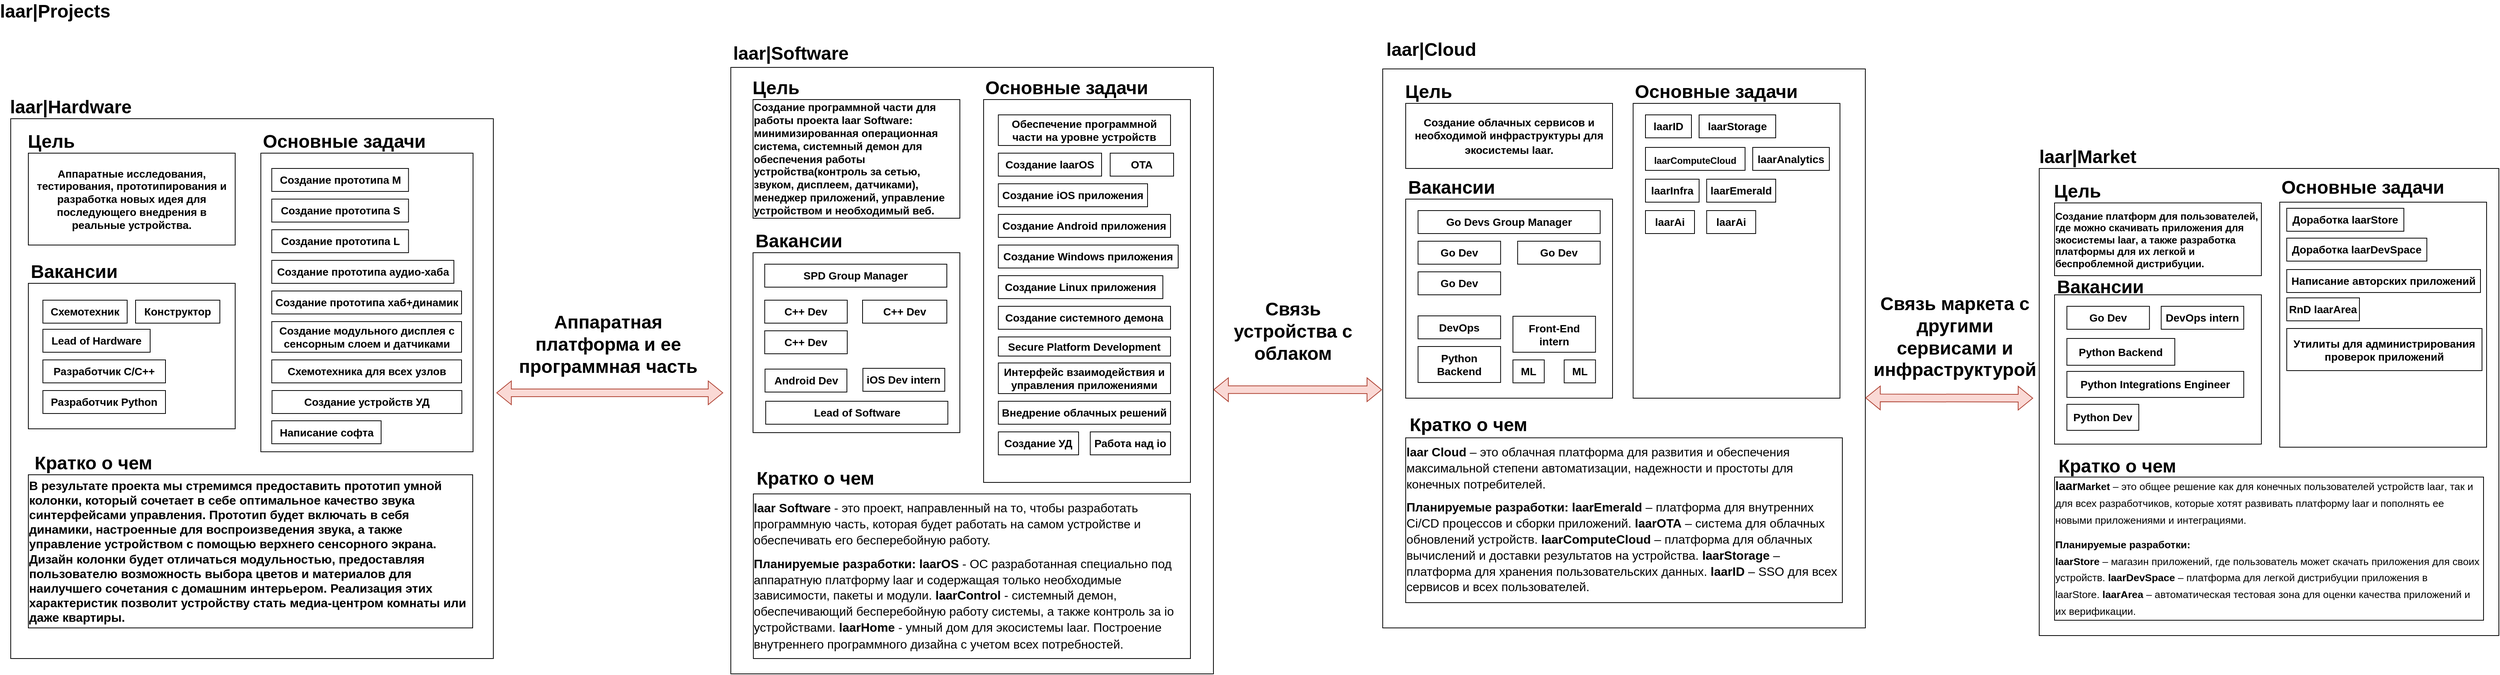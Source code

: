 <mxfile version="22.1.4" type="github">
  <diagram name="Страница — 1" id="ZqEQ2uIjSCoxPEkew0uO">
    <mxGraphModel dx="3816" dy="2568" grid="1" gridSize="10" guides="1" tooltips="1" connect="1" arrows="1" fold="1" page="1" pageScale="1" pageWidth="827" pageHeight="1169" math="0" shadow="0">
      <root>
        <mxCell id="0" />
        <mxCell id="1" parent="0" />
        <mxCell id="WnLP0OA23K2Bo2pzQ6Bt-3" value="" style="rounded=0;whiteSpace=wrap;html=1;fillColor=none;" parent="1" vertex="1">
          <mxGeometry x="32" y="175" width="630" height="705" as="geometry" />
        </mxCell>
        <mxCell id="T9pTu-QHJXgR7XEYWg38-1" value="&lt;font style=&quot;font-size: 24px;&quot;&gt;&lt;b&gt;laar|Projects&lt;/b&gt;&lt;/font&gt;" style="text;html=1;strokeColor=none;fillColor=none;align=center;verticalAlign=middle;whiteSpace=wrap;rounded=0;" parent="1" vertex="1">
          <mxGeometry x="20" y="20" width="140" height="30" as="geometry" />
        </mxCell>
        <mxCell id="WnLP0OA23K2Bo2pzQ6Bt-5" value="&lt;font style=&quot;font-size: 24px;&quot;&gt;&lt;b&gt;laar|Hardware&lt;/b&gt;&lt;/font&gt;" style="text;html=1;strokeColor=none;fillColor=none;align=center;verticalAlign=middle;whiteSpace=wrap;rounded=0;" parent="1" vertex="1">
          <mxGeometry x="32" y="145" width="157" height="30" as="geometry" />
        </mxCell>
        <mxCell id="WnLP0OA23K2Bo2pzQ6Bt-11" value="" style="rounded=0;whiteSpace=wrap;html=1;fillColor=none;" parent="1" vertex="1">
          <mxGeometry x="358.5" y="220" width="277" height="390" as="geometry" />
        </mxCell>
        <mxCell id="WnLP0OA23K2Bo2pzQ6Bt-12" value="&lt;span style=&quot;font-size: 24px;&quot;&gt;&lt;b&gt;Вакансии&lt;/b&gt;&lt;/span&gt;" style="text;html=1;strokeColor=none;fillColor=none;align=center;verticalAlign=middle;whiteSpace=wrap;rounded=0;" parent="1" vertex="1">
          <mxGeometry x="55" y="360" width="120" height="30" as="geometry" />
        </mxCell>
        <mxCell id="WnLP0OA23K2Bo2pzQ6Bt-13" value="&lt;span style=&quot;font-size: 14px;&quot;&gt;&lt;b&gt;Аппаратные исследования, тестирования, прототипирования и разработка новых идея для последующего внедрения в реальные устройства.&lt;/b&gt;&lt;/span&gt;" style="rounded=0;whiteSpace=wrap;html=1;fillColor=none;" parent="1" vertex="1">
          <mxGeometry x="55" y="220" width="270" height="120" as="geometry" />
        </mxCell>
        <mxCell id="WnLP0OA23K2Bo2pzQ6Bt-14" value="&lt;span style=&quot;font-size: 24px;&quot;&gt;&lt;b&gt;Цель&lt;/b&gt;&lt;/span&gt;" style="text;html=1;strokeColor=none;fillColor=none;align=center;verticalAlign=middle;whiteSpace=wrap;rounded=0;" parent="1" vertex="1">
          <mxGeometry x="55" y="190" width="60" height="30" as="geometry" />
        </mxCell>
        <mxCell id="WnLP0OA23K2Bo2pzQ6Bt-15" value="" style="rounded=0;whiteSpace=wrap;html=1;fillColor=none;" parent="1" vertex="1">
          <mxGeometry x="55" y="390" width="270" height="190" as="geometry" />
        </mxCell>
        <mxCell id="WnLP0OA23K2Bo2pzQ6Bt-16" value="&lt;span style=&quot;font-size: 24px;&quot;&gt;&lt;b&gt;Основные задачи&lt;/b&gt;&lt;/span&gt;" style="text;html=1;strokeColor=none;fillColor=none;align=center;verticalAlign=middle;whiteSpace=wrap;rounded=0;" parent="1" vertex="1">
          <mxGeometry x="358.5" y="190" width="217" height="30" as="geometry" />
        </mxCell>
        <mxCell id="WnLP0OA23K2Bo2pzQ6Bt-17" value="&lt;p style=&quot;margin-right: 0cm; margin-left: 0cm; font-size: 12pt; text-align: start;&quot;&gt;&lt;b&gt;В результате проекта мы стремимся предоставить прототип умной колонки, который сочетает в себе оптимальное качество звука синтерфейсами управления. Прототип будет включать в себя динамики, настроенные для воспроизведения звука, а также управление устройством с помощью верхнего сенсорного экрана. Дизайн колонки будет отличаться модульностью, предоставляя пользователю возможность выбора цветов и материалов для наилучшего сочетания с домашним интерьером. Реализация этих характеристик позволит устройству стать медиа-центром комнаты или даже квартиры.&lt;/b&gt;&lt;font face=&quot;Times New Roman, serif&quot;&gt;&lt;/font&gt;&lt;/p&gt;" style="rounded=0;whiteSpace=wrap;html=1;fillColor=none;" parent="1" vertex="1">
          <mxGeometry x="55" y="640" width="580" height="200" as="geometry" />
        </mxCell>
        <mxCell id="WnLP0OA23K2Bo2pzQ6Bt-18" value="&lt;span style=&quot;font-size: 24px;&quot;&gt;&lt;b&gt;Кратко о чем&lt;/b&gt;&lt;/span&gt;" style="text;html=1;strokeColor=none;fillColor=none;align=center;verticalAlign=middle;whiteSpace=wrap;rounded=0;" parent="1" vertex="1">
          <mxGeometry x="55" y="610" width="170" height="30" as="geometry" />
        </mxCell>
        <mxCell id="WnLP0OA23K2Bo2pzQ6Bt-19" value="" style="rounded=0;whiteSpace=wrap;html=1;fillColor=none;" parent="1" vertex="1">
          <mxGeometry x="2680" y="240" width="600" height="610" as="geometry" />
        </mxCell>
        <mxCell id="WnLP0OA23K2Bo2pzQ6Bt-20" value="&lt;font style=&quot;font-size: 24px;&quot;&gt;&lt;b&gt;laar|Market&lt;/b&gt;&lt;/font&gt;" style="text;html=1;strokeColor=none;fillColor=none;align=center;verticalAlign=middle;whiteSpace=wrap;rounded=0;" parent="1" vertex="1">
          <mxGeometry x="2680" y="210" width="127" height="30" as="geometry" />
        </mxCell>
        <mxCell id="WnLP0OA23K2Bo2pzQ6Bt-21" value="" style="rounded=0;whiteSpace=wrap;html=1;fillColor=none;" parent="1" vertex="1">
          <mxGeometry x="2994" y="284" width="270" height="320" as="geometry" />
        </mxCell>
        <mxCell id="WnLP0OA23K2Bo2pzQ6Bt-22" value="&lt;span style=&quot;font-size: 24px;&quot;&gt;&lt;b&gt;Вакансии&lt;/b&gt;&lt;/span&gt;" style="text;html=1;strokeColor=none;fillColor=none;align=center;verticalAlign=middle;whiteSpace=wrap;rounded=0;" parent="1" vertex="1">
          <mxGeometry x="2700" y="380" width="120" height="30" as="geometry" />
        </mxCell>
        <mxCell id="WnLP0OA23K2Bo2pzQ6Bt-23" value="&lt;p style=&quot;margin: 0cm; text-align: start; font-size: 13px;&quot; class=&quot;MsoNormal&quot;&gt;&lt;b style=&quot;&quot;&gt;Создание платформ для пользователей, где можно скачивать приложения для экосистемы &lt;span style=&quot;&quot; lang=&quot;EN-US&quot;&gt;laar&lt;/span&gt;&lt;/b&gt;&lt;b style=&quot;&quot;&gt;, а также разработка платформы для их легкой и беспроблемной дистрибуции.&lt;/b&gt;&lt;/p&gt;" style="rounded=0;whiteSpace=wrap;html=1;fillColor=none;" parent="1" vertex="1">
          <mxGeometry x="2700" y="285" width="270" height="95" as="geometry" />
        </mxCell>
        <mxCell id="WnLP0OA23K2Bo2pzQ6Bt-24" value="&lt;span style=&quot;font-size: 24px;&quot;&gt;&lt;b&gt;Цель&lt;/b&gt;&lt;/span&gt;" style="text;html=1;strokeColor=none;fillColor=none;align=center;verticalAlign=middle;whiteSpace=wrap;rounded=0;" parent="1" vertex="1">
          <mxGeometry x="2700" y="255" width="60" height="30" as="geometry" />
        </mxCell>
        <mxCell id="WnLP0OA23K2Bo2pzQ6Bt-25" value="" style="rounded=0;whiteSpace=wrap;html=1;fillColor=none;" parent="1" vertex="1">
          <mxGeometry x="2700" y="405" width="270" height="195" as="geometry" />
        </mxCell>
        <mxCell id="WnLP0OA23K2Bo2pzQ6Bt-26" value="&lt;span style=&quot;font-size: 24px;&quot;&gt;&lt;b&gt;Основные задачи&lt;/b&gt;&lt;/span&gt;" style="text;html=1;strokeColor=none;fillColor=none;align=center;verticalAlign=middle;whiteSpace=wrap;rounded=0;" parent="1" vertex="1">
          <mxGeometry x="2994" y="250" width="217" height="30" as="geometry" />
        </mxCell>
        <mxCell id="WnLP0OA23K2Bo2pzQ6Bt-27" value="&lt;p style=&quot;margin: 7.5pt 0cm; font-size: 12pt; text-align: start; line-height: 15.6pt;&quot; class=&quot;MsoNormal&quot;&gt;&lt;b style=&quot;&quot;&gt;laar&lt;/b&gt;&lt;b style=&quot;&quot;&gt;&lt;span style=&quot;font-size: 10pt;&quot; lang=&quot;EN-US&quot;&gt;Market&lt;/span&gt;&lt;/b&gt;&lt;span style=&quot;font-size: 10pt;&quot;&gt;&amp;nbsp;– это общее решение как для конечных пользователей устройств &lt;/span&gt;&lt;span style=&quot;font-size: 10pt;&quot; lang=&quot;EN-US&quot;&gt;laar&lt;/span&gt;&lt;span style=&quot;font-size: 10pt;&quot;&gt;, так и для всех разработчиков, которые хотят развивать платформу &lt;/span&gt;&lt;span style=&quot;font-size: 10pt;&quot; lang=&quot;EN-US&quot;&gt;laar&lt;/span&gt;&lt;span style=&quot;font-size: 10pt;&quot; lang=&quot;EN-US&quot;&gt; &lt;/span&gt;&lt;span style=&quot;font-size: 10pt;&quot;&gt;и пополнять ее новыми приложениями и интеграциями.&lt;/span&gt;&lt;/p&gt;&lt;p style=&quot;margin: 7.5pt 0cm; font-size: 12pt; text-align: start; line-height: 15.6pt;&quot; class=&quot;MsoNormal&quot;&gt;&lt;b style=&quot;&quot;&gt;&lt;span style=&quot;font-size: 10pt;&quot;&gt;Планируемые разработки:&amp;nbsp;&lt;br&gt;&lt;/span&gt;&lt;/b&gt;&lt;span style=&quot;font-size: 10pt; background-color: initial;&quot;&gt;&lt;b&gt;laarStore&lt;/b&gt; – магазин приложений, где пользователь может скачать приложения для своих устройств.&amp;nbsp;&lt;/span&gt;&lt;span style=&quot;background-color: initial; font-size: 10pt;&quot;&gt;&lt;b&gt;laarDevSpace&lt;/b&gt; – платформа для легкой дистрибуции приложения в &lt;/span&gt;&lt;span style=&quot;background-color: initial; font-size: 10pt;&quot; lang=&quot;EN-US&quot;&gt;laarStore.&amp;nbsp;&lt;/span&gt;&lt;span style=&quot;background-color: initial; font-size: 10pt;&quot; lang=&quot;EN-US&quot;&gt;&lt;b&gt;laarArea&lt;/b&gt;&lt;/span&gt;&lt;span style=&quot;background-color: initial; font-size: 10pt;&quot; lang=&quot;EN-US&quot;&gt; &lt;/span&gt;&lt;span style=&quot;background-color: initial; font-size: 10pt;&quot;&gt;– автоматическая тестовая зона для оценки качества приложений и их верификации.&lt;/span&gt;&lt;/p&gt;" style="rounded=0;whiteSpace=wrap;html=1;fillColor=none;" parent="1" vertex="1">
          <mxGeometry x="2700" y="643" width="560" height="187" as="geometry" />
        </mxCell>
        <mxCell id="WnLP0OA23K2Bo2pzQ6Bt-28" value="&lt;span style=&quot;font-size: 24px;&quot;&gt;&lt;b&gt;Кратко о чем&lt;/b&gt;&lt;/span&gt;" style="text;html=1;strokeColor=none;fillColor=none;align=center;verticalAlign=middle;whiteSpace=wrap;rounded=0;" parent="1" vertex="1">
          <mxGeometry x="2700" y="614" width="164" height="30" as="geometry" />
        </mxCell>
        <mxCell id="WnLP0OA23K2Bo2pzQ6Bt-29" value="" style="rounded=0;whiteSpace=wrap;html=1;fillColor=none;" parent="1" vertex="1">
          <mxGeometry x="972" y="108" width="630" height="792" as="geometry" />
        </mxCell>
        <mxCell id="WnLP0OA23K2Bo2pzQ6Bt-30" value="&lt;font style=&quot;font-size: 24px;&quot;&gt;&lt;b&gt;laar|Software&lt;/b&gt;&lt;/font&gt;" style="text;html=1;strokeColor=none;fillColor=none;align=center;verticalAlign=middle;whiteSpace=wrap;rounded=0;" parent="1" vertex="1">
          <mxGeometry x="972" y="75" width="157" height="30" as="geometry" />
        </mxCell>
        <mxCell id="WnLP0OA23K2Bo2pzQ6Bt-31" value="" style="rounded=0;whiteSpace=wrap;html=1;fillColor=none;" parent="1" vertex="1">
          <mxGeometry x="1302" y="150" width="270" height="500" as="geometry" />
        </mxCell>
        <mxCell id="WnLP0OA23K2Bo2pzQ6Bt-32" value="&lt;span style=&quot;font-size: 24px;&quot;&gt;&lt;b&gt;Вакансии&lt;/b&gt;&lt;/span&gt;" style="text;html=1;strokeColor=none;fillColor=none;align=center;verticalAlign=middle;whiteSpace=wrap;rounded=0;" parent="1" vertex="1">
          <mxGeometry x="1001" y="320" width="120" height="30" as="geometry" />
        </mxCell>
        <mxCell id="WnLP0OA23K2Bo2pzQ6Bt-33" value="&lt;p style=&quot;margin: 0cm; font-size: 14px; text-align: start;&quot; class=&quot;MsoNormal&quot;&gt;&lt;b style=&quot;&quot;&gt;Создание программной части для работы проекта &lt;span style=&quot;&quot; lang=&quot;EN-US&quot;&gt;laar&lt;/span&gt;&lt;span style=&quot;&quot; lang=&quot;EN-US&quot;&gt; &lt;/span&gt;&lt;span style=&quot;&quot; lang=&quot;EN-US&quot;&gt;Software&lt;/span&gt;&lt;/b&gt;&lt;b style=&quot;&quot;&gt;: минимизированная операционная система, системный демон для обеспечения работы устройства(контроль за сетью, звуком, дисплеем, датчиками), менеджер приложений, управление устройством и необходимый веб.&lt;/b&gt;&lt;font face=&quot;Times New Roman, serif&quot;&gt;&lt;/font&gt;&lt;/p&gt;" style="rounded=0;whiteSpace=wrap;html=1;fillColor=none;" parent="1" vertex="1">
          <mxGeometry x="1001" y="150" width="270" height="155" as="geometry" />
        </mxCell>
        <mxCell id="WnLP0OA23K2Bo2pzQ6Bt-34" value="&lt;span style=&quot;font-size: 24px;&quot;&gt;&lt;b&gt;Цель&lt;/b&gt;&lt;/span&gt;" style="text;html=1;strokeColor=none;fillColor=none;align=center;verticalAlign=middle;whiteSpace=wrap;rounded=0;" parent="1" vertex="1">
          <mxGeometry x="1001" y="120" width="60" height="30" as="geometry" />
        </mxCell>
        <mxCell id="WnLP0OA23K2Bo2pzQ6Bt-35" value="" style="rounded=0;whiteSpace=wrap;html=1;fillColor=none;" parent="1" vertex="1">
          <mxGeometry x="1001" y="350" width="270" height="235" as="geometry" />
        </mxCell>
        <mxCell id="WnLP0OA23K2Bo2pzQ6Bt-36" value="&lt;span style=&quot;font-size: 24px;&quot;&gt;&lt;b&gt;Основные задачи&lt;/b&gt;&lt;/span&gt;" style="text;html=1;strokeColor=none;fillColor=none;align=center;verticalAlign=middle;whiteSpace=wrap;rounded=0;" parent="1" vertex="1">
          <mxGeometry x="1302" y="120" width="217" height="30" as="geometry" />
        </mxCell>
        <mxCell id="WnLP0OA23K2Bo2pzQ6Bt-37" value="&lt;p style=&quot;margin: 7.5pt 0cm; font-size: 12pt; text-align: start; line-height: 15.6pt;&quot; class=&quot;MsoNormal&quot;&gt;&lt;b style=&quot;&quot;&gt;laar Software&lt;/b&gt;&amp;nbsp;- это проект, направленный на то, чтобы разработать программную часть, которая будет работать на самом устройстве и обеспечивать его бесперебойную работу.&lt;/p&gt;&lt;p style=&quot;margin: 7.5pt 0cm; font-size: 12pt; text-align: start; line-height: 15.6pt;&quot; class=&quot;MsoNormal&quot;&gt;&lt;b style=&quot;&quot;&gt;Планируемые разработки:&amp;nbsp;&lt;/b&gt;&lt;span style=&quot;font-size: 12pt; text-indent: -18pt; background-color: initial;&quot; lang=&quot;EN-US&quot;&gt;&lt;b&gt;laarOS&lt;/b&gt;&lt;/span&gt;&lt;span style=&quot;font-size: 12pt; text-indent: -18pt; background-color: initial;&quot;&gt; - ОС разработанная специально под аппаратную платформу &lt;/span&gt;&lt;span style=&quot;font-size: 12pt; text-indent: -18pt; background-color: initial;&quot; lang=&quot;EN-US&quot;&gt;laar&lt;/span&gt;&lt;span style=&quot;font-size: 12pt; text-indent: -18pt; background-color: initial;&quot;&gt; и содержащая только необходимые зависимости, пакеты и модули.&amp;nbsp;&lt;/span&gt;&lt;span style=&quot;font-size: 12pt; text-indent: -18pt; background-color: initial;&quot; lang=&quot;EN-US&quot;&gt;&lt;b&gt;laarControl&lt;/b&gt;&lt;/span&gt;&lt;span style=&quot;font-size: 12pt; text-indent: -18pt; background-color: initial;&quot;&gt; - системный демон, обеспечивающий бесперебойную работу системы, а также контроль за &lt;/span&gt;&lt;span style=&quot;font-size: 12pt; text-indent: -18pt; background-color: initial;&quot; lang=&quot;EN-US&quot;&gt;io&lt;/span&gt;&lt;span style=&quot;font-size: 12pt; text-indent: -18pt; background-color: initial;&quot;&gt; устройствами.&amp;nbsp;&lt;/span&gt;&lt;span style=&quot;text-indent: -18pt; background-color: initial; font-size: 12px;&quot;&gt;&lt;span style=&quot;font-variant-numeric: normal; font-variant-east-asian: normal; font-variant-alternates: normal; font-kerning: auto; font-optical-sizing: auto; font-feature-settings: normal; font-variation-settings: normal; font-variant-position: normal; font-stretch: normal; line-height: normal;&quot;&gt;&lt;font style=&quot;font-size: 16px;&quot;&gt;&lt;b&gt;l&lt;/b&gt;&lt;/font&gt;&lt;/span&gt;&lt;/span&gt;&lt;span style=&quot;text-indent: -18pt; background-color: initial; font-size: 12pt;&quot; lang=&quot;EN-US&quot;&gt;&lt;b&gt;aarHome&lt;/b&gt; - умный дом для экосистемы laar.&amp;nbsp;&lt;/span&gt;&lt;span style=&quot;font-size: 12pt; text-indent: -18pt; background-color: initial;&quot;&gt;Построение внутреннего программного дизайна с учетом всех потребностей.&lt;/span&gt;&lt;/p&gt;" style="rounded=0;whiteSpace=wrap;html=1;fillColor=none;" parent="1" vertex="1">
          <mxGeometry x="1001.44" y="665" width="570.56" height="215" as="geometry" />
        </mxCell>
        <mxCell id="WnLP0OA23K2Bo2pzQ6Bt-38" value="&lt;span style=&quot;font-size: 24px;&quot;&gt;&lt;b&gt;Кратко о чем&lt;/b&gt;&lt;/span&gt;" style="text;html=1;strokeColor=none;fillColor=none;align=center;verticalAlign=middle;whiteSpace=wrap;rounded=0;" parent="1" vertex="1">
          <mxGeometry x="1001" y="629.5" width="163" height="30" as="geometry" />
        </mxCell>
        <mxCell id="WnLP0OA23K2Bo2pzQ6Bt-39" value="" style="rounded=0;whiteSpace=wrap;html=1;fillColor=none;" parent="1" vertex="1">
          <mxGeometry x="1823" y="110" width="630" height="730" as="geometry" />
        </mxCell>
        <mxCell id="WnLP0OA23K2Bo2pzQ6Bt-40" value="&lt;font style=&quot;font-size: 24px;&quot;&gt;&lt;b&gt;laar|Cloud&lt;/b&gt;&lt;/font&gt;" style="text;html=1;strokeColor=none;fillColor=none;align=center;verticalAlign=middle;whiteSpace=wrap;rounded=0;" parent="1" vertex="1">
          <mxGeometry x="1823" y="70" width="127" height="30" as="geometry" />
        </mxCell>
        <mxCell id="WnLP0OA23K2Bo2pzQ6Bt-41" value="" style="rounded=0;whiteSpace=wrap;html=1;fillColor=none;" parent="1" vertex="1">
          <mxGeometry x="2149.88" y="155" width="270" height="385" as="geometry" />
        </mxCell>
        <mxCell id="WnLP0OA23K2Bo2pzQ6Bt-42" value="&lt;span style=&quot;font-size: 24px;&quot;&gt;&lt;b&gt;Вакансии&lt;/b&gt;&lt;/span&gt;" style="text;html=1;strokeColor=none;fillColor=none;align=center;verticalAlign=middle;whiteSpace=wrap;rounded=0;" parent="1" vertex="1">
          <mxGeometry x="1853" y="250" width="120" height="30" as="geometry" />
        </mxCell>
        <mxCell id="WnLP0OA23K2Bo2pzQ6Bt-43" value="&lt;b&gt;&lt;font style=&quot;font-size: 14px;&quot;&gt;Создание облачных сервисов и необходимой инфраструктуры для экосистемы laar.&lt;/font&gt;&lt;/b&gt;&lt;span style=&quot;font-size: medium; text-align: start;&quot;&gt;&lt;/span&gt;" style="rounded=0;whiteSpace=wrap;html=1;fillColor=none;" parent="1" vertex="1">
          <mxGeometry x="1853" y="155" width="270" height="85" as="geometry" />
        </mxCell>
        <mxCell id="WnLP0OA23K2Bo2pzQ6Bt-44" value="&lt;span style=&quot;font-size: 24px;&quot;&gt;&lt;b&gt;Цель&lt;/b&gt;&lt;/span&gt;" style="text;html=1;strokeColor=none;fillColor=none;align=center;verticalAlign=middle;whiteSpace=wrap;rounded=0;" parent="1" vertex="1">
          <mxGeometry x="1853" y="125" width="60" height="30" as="geometry" />
        </mxCell>
        <mxCell id="WnLP0OA23K2Bo2pzQ6Bt-45" value="" style="rounded=0;whiteSpace=wrap;html=1;fillColor=none;" parent="1" vertex="1">
          <mxGeometry x="1853" y="280" width="270" height="260" as="geometry" />
        </mxCell>
        <mxCell id="WnLP0OA23K2Bo2pzQ6Bt-46" value="&lt;span style=&quot;font-size: 24px;&quot;&gt;&lt;b&gt;Основные задачи&lt;/b&gt;&lt;/span&gt;" style="text;html=1;strokeColor=none;fillColor=none;align=center;verticalAlign=middle;whiteSpace=wrap;rounded=0;" parent="1" vertex="1">
          <mxGeometry x="2149.88" y="125" width="217" height="30" as="geometry" />
        </mxCell>
        <mxCell id="WnLP0OA23K2Bo2pzQ6Bt-47" value="&lt;p style=&quot;margin: 7.5pt 0cm; text-align: start; line-height: 15.6pt; font-size: 16px;&quot; class=&quot;MsoNormal&quot;&gt;&lt;font style=&quot;font-size: 16px;&quot;&gt;&lt;b style=&quot;&quot;&gt;laar С&lt;/b&gt;&lt;b style=&quot;&quot;&gt;&lt;span style=&quot;&quot; lang=&quot;EN-US&quot;&gt;loud&lt;/span&gt;&lt;/b&gt;&amp;nbsp;– это облачная платформа для развития и обеспечения максимальной степени автоматизации, надежности и простоты для конечных потребителей.&lt;/font&gt;&lt;/p&gt;&lt;p style=&quot;margin: 7.5pt 0cm; text-align: start; line-height: 15.6pt; font-size: 16px;&quot; class=&quot;MsoNormal&quot;&gt;&lt;font style=&quot;font-size: 16px;&quot;&gt;&lt;b style=&quot;&quot;&gt;Планируемые разработки:&amp;nbsp;&lt;/b&gt;&lt;span style=&quot;background-color: initial;&quot; lang=&quot;EN-US&quot;&gt;&lt;b&gt;laarEmerald&lt;/b&gt;&lt;/span&gt;&lt;span style=&quot;background-color: initial;&quot;&gt; – платформа для внутренних &lt;/span&gt;&lt;span style=&quot;background-color: initial;&quot; lang=&quot;EN-US&quot;&gt;Ci&lt;/span&gt;&lt;span style=&quot;background-color: initial;&quot;&gt;/&lt;/span&gt;&lt;span style=&quot;background-color: initial;&quot; lang=&quot;EN-US&quot;&gt;CD&lt;/span&gt;&lt;span style=&quot;background-color: initial;&quot; lang=&quot;EN-US&quot;&gt; &lt;/span&gt;&lt;span style=&quot;background-color: initial;&quot;&gt;процессов и сборки приложений.&amp;nbsp;&lt;/span&gt;&lt;span style=&quot;background-color: initial;&quot; lang=&quot;EN-US&quot;&gt;&lt;b&gt;laarOTA&lt;/b&gt;&lt;/span&gt;&lt;span style=&quot;background-color: initial;&quot;&gt; – система для облачных обновлений устройств.&amp;nbsp;&lt;/span&gt;&lt;span style=&quot;background-color: initial;&quot; lang=&quot;EN-US&quot;&gt;&lt;b&gt;laarComputeCloud&lt;/b&gt;&lt;/span&gt;&lt;span style=&quot;background-color: initial;&quot; lang=&quot;EN-US&quot;&gt; &lt;/span&gt;&lt;span style=&quot;background-color: initial;&quot;&gt;– платформа для облачных вычислений и доставки результатов на устройства.&amp;nbsp;&lt;/span&gt;&lt;span style=&quot;background-color: initial;&quot; lang=&quot;EN-US&quot;&gt;&lt;b&gt;laarStorage&lt;/b&gt;&lt;/span&gt;&lt;span style=&quot;background-color: initial;&quot;&gt; – платформа для хранения пользовательских данных.&amp;nbsp;&lt;/span&gt;&lt;span style=&quot;background-color: initial;&quot; lang=&quot;EN-US&quot;&gt;&lt;b&gt;laarID&lt;/b&gt;&lt;/span&gt;&lt;span style=&quot;background-color: initial;&quot;&gt; – &lt;/span&gt;&lt;span style=&quot;background-color: initial;&quot; lang=&quot;EN-US&quot;&gt;SSO&lt;/span&gt;&lt;span style=&quot;background-color: initial;&quot; lang=&quot;EN-US&quot;&gt; &lt;/span&gt;&lt;span style=&quot;background-color: initial;&quot;&gt;для всех сервисов и всех пользователей.&lt;/span&gt;&lt;/font&gt;&lt;/p&gt;" style="rounded=0;whiteSpace=wrap;html=1;fillColor=none;" parent="1" vertex="1">
          <mxGeometry x="1853" y="591.75" width="570" height="215.25" as="geometry" />
        </mxCell>
        <mxCell id="WnLP0OA23K2Bo2pzQ6Bt-48" value="&lt;span style=&quot;font-size: 24px;&quot;&gt;&lt;b&gt;Кратко о чем&lt;/b&gt;&lt;/span&gt;" style="text;html=1;strokeColor=none;fillColor=none;align=center;verticalAlign=middle;whiteSpace=wrap;rounded=0;" parent="1" vertex="1">
          <mxGeometry x="1853" y="560" width="164" height="30" as="geometry" />
        </mxCell>
        <mxCell id="WnLP0OA23K2Bo2pzQ6Bt-50" value="&lt;b&gt;&lt;font style=&quot;font-size: 14px;&quot;&gt;Создание прототипа M&lt;/font&gt;&lt;/b&gt;" style="rounded=0;whiteSpace=wrap;html=1;" parent="1" vertex="1">
          <mxGeometry x="372.75" y="240" width="178.5" height="30" as="geometry" />
        </mxCell>
        <mxCell id="WnLP0OA23K2Bo2pzQ6Bt-51" value="&lt;b&gt;&lt;font style=&quot;font-size: 14px;&quot;&gt;Создание прототипа S&lt;/font&gt;&lt;/b&gt;" style="rounded=0;whiteSpace=wrap;html=1;" parent="1" vertex="1">
          <mxGeometry x="372.75" y="280" width="178.5" height="30" as="geometry" />
        </mxCell>
        <mxCell id="WnLP0OA23K2Bo2pzQ6Bt-52" value="&lt;b&gt;&lt;font style=&quot;font-size: 14px;&quot;&gt;Создание прототипа L&lt;/font&gt;&lt;/b&gt;" style="rounded=0;whiteSpace=wrap;html=1;" parent="1" vertex="1">
          <mxGeometry x="372.75" y="320" width="178.5" height="30" as="geometry" />
        </mxCell>
        <mxCell id="WnLP0OA23K2Bo2pzQ6Bt-53" value="&lt;b&gt;&lt;font style=&quot;font-size: 14px;&quot;&gt;Создание прототипа аудио-хаба&lt;/font&gt;&lt;/b&gt;" style="rounded=0;whiteSpace=wrap;html=1;" parent="1" vertex="1">
          <mxGeometry x="372.75" y="360" width="237.75" height="30" as="geometry" />
        </mxCell>
        <mxCell id="WnLP0OA23K2Bo2pzQ6Bt-54" value="&lt;b&gt;&lt;font style=&quot;font-size: 14px;&quot;&gt;Создание прототипа хаб+динамик&lt;/font&gt;&lt;/b&gt;" style="rounded=0;whiteSpace=wrap;html=1;" parent="1" vertex="1">
          <mxGeometry x="372.75" y="400" width="247.75" height="30" as="geometry" />
        </mxCell>
        <mxCell id="WnLP0OA23K2Bo2pzQ6Bt-55" value="&lt;b&gt;&lt;font style=&quot;font-size: 14px;&quot;&gt;Создание модульного дисплея с сенсорным слоем и датчиками&lt;/font&gt;&lt;/b&gt;" style="rounded=0;whiteSpace=wrap;html=1;" parent="1" vertex="1">
          <mxGeometry x="372.75" y="440" width="247.75" height="40" as="geometry" />
        </mxCell>
        <mxCell id="WnLP0OA23K2Bo2pzQ6Bt-56" value="&lt;span style=&quot;font-size: 14px;&quot;&gt;&lt;b&gt;Схемотехника для всех узлов&lt;/b&gt;&lt;/span&gt;" style="rounded=0;whiteSpace=wrap;html=1;" parent="1" vertex="1">
          <mxGeometry x="372.75" y="490" width="247.75" height="30" as="geometry" />
        </mxCell>
        <mxCell id="WnLP0OA23K2Bo2pzQ6Bt-57" value="&lt;span style=&quot;font-size: 14px;&quot;&gt;&lt;b&gt;Создание устройств УД&lt;/b&gt;&lt;/span&gt;" style="rounded=0;whiteSpace=wrap;html=1;" parent="1" vertex="1">
          <mxGeometry x="373.13" y="530" width="247.75" height="30" as="geometry" />
        </mxCell>
        <mxCell id="WnLP0OA23K2Bo2pzQ6Bt-58" value="&lt;span style=&quot;font-size: 14px;&quot;&gt;&lt;b&gt;Написание софта&lt;/b&gt;&lt;/span&gt;" style="rounded=0;whiteSpace=wrap;html=1;" parent="1" vertex="1">
          <mxGeometry x="372.75" y="569.5" width="142.75" height="30" as="geometry" />
        </mxCell>
        <mxCell id="WnLP0OA23K2Bo2pzQ6Bt-59" value="&lt;span style=&quot;font-size: 14px;&quot;&gt;&lt;b&gt;Схемотехник&lt;/b&gt;&lt;/span&gt;" style="rounded=0;whiteSpace=wrap;html=1;" parent="1" vertex="1">
          <mxGeometry x="74" y="412" width="110" height="30" as="geometry" />
        </mxCell>
        <mxCell id="WnLP0OA23K2Bo2pzQ6Bt-60" value="&lt;span style=&quot;font-size: 14px;&quot;&gt;&lt;b&gt;Конструктор&lt;/b&gt;&lt;/span&gt;" style="rounded=0;whiteSpace=wrap;html=1;" parent="1" vertex="1">
          <mxGeometry x="195" y="412" width="110" height="30" as="geometry" />
        </mxCell>
        <mxCell id="WnLP0OA23K2Bo2pzQ6Bt-61" value="&lt;span style=&quot;font-size: 14px;&quot;&gt;&lt;b&gt;Lead of Hardware&lt;/b&gt;&lt;/span&gt;" style="rounded=0;whiteSpace=wrap;html=1;" parent="1" vertex="1">
          <mxGeometry x="74" y="450" width="140" height="30" as="geometry" />
        </mxCell>
        <mxCell id="WnLP0OA23K2Bo2pzQ6Bt-62" value="&lt;span style=&quot;font-size: 14px;&quot;&gt;&lt;b&gt;Разработчик С/C++&lt;/b&gt;&lt;/span&gt;" style="rounded=0;whiteSpace=wrap;html=1;" parent="1" vertex="1">
          <mxGeometry x="74" y="490" width="160" height="30" as="geometry" />
        </mxCell>
        <mxCell id="WnLP0OA23K2Bo2pzQ6Bt-63" value="&lt;span style=&quot;font-size: 14px;&quot;&gt;&lt;b&gt;Разработчик Python&lt;/b&gt;&lt;/span&gt;" style="rounded=0;whiteSpace=wrap;html=1;" parent="1" vertex="1">
          <mxGeometry x="74" y="530" width="160" height="30" as="geometry" />
        </mxCell>
        <mxCell id="WnLP0OA23K2Bo2pzQ6Bt-64" value="&lt;span style=&quot;font-size: 14px;&quot;&gt;&lt;b&gt;Обеспечение программной части на уровне устройств&lt;/b&gt;&lt;/span&gt;" style="rounded=0;whiteSpace=wrap;html=1;" parent="1" vertex="1">
          <mxGeometry x="1321.25" y="170" width="224.75" height="40" as="geometry" />
        </mxCell>
        <mxCell id="WnLP0OA23K2Bo2pzQ6Bt-65" value="&lt;span style=&quot;font-size: 14px;&quot;&gt;&lt;b&gt;Создание laarOS&lt;/b&gt;&lt;/span&gt;" style="rounded=0;whiteSpace=wrap;html=1;" parent="1" vertex="1">
          <mxGeometry x="1321.25" y="220" width="134.75" height="30" as="geometry" />
        </mxCell>
        <mxCell id="WnLP0OA23K2Bo2pzQ6Bt-66" value="&lt;span style=&quot;font-size: 14px;&quot;&gt;&lt;b&gt;Создание iOS приложения&lt;/b&gt;&lt;/span&gt;" style="rounded=0;whiteSpace=wrap;html=1;" parent="1" vertex="1">
          <mxGeometry x="1321.25" y="260" width="194.75" height="30" as="geometry" />
        </mxCell>
        <mxCell id="WnLP0OA23K2Bo2pzQ6Bt-67" value="&lt;span style=&quot;font-size: 14px;&quot;&gt;&lt;b&gt;Создание Android приложения&lt;/b&gt;&lt;/span&gt;" style="rounded=0;whiteSpace=wrap;html=1;" parent="1" vertex="1">
          <mxGeometry x="1321.25" y="300" width="224.75" height="30" as="geometry" />
        </mxCell>
        <mxCell id="WnLP0OA23K2Bo2pzQ6Bt-68" value="&lt;span style=&quot;font-size: 14px;&quot;&gt;&lt;b&gt;Создание Windows приложения&lt;/b&gt;&lt;/span&gt;" style="rounded=0;whiteSpace=wrap;html=1;" parent="1" vertex="1">
          <mxGeometry x="1321.25" y="340" width="234.75" height="30" as="geometry" />
        </mxCell>
        <mxCell id="WnLP0OA23K2Bo2pzQ6Bt-69" value="&lt;span style=&quot;font-size: 14px;&quot;&gt;&lt;b&gt;Создание Linux приложения&lt;/b&gt;&lt;/span&gt;" style="rounded=0;whiteSpace=wrap;html=1;" parent="1" vertex="1">
          <mxGeometry x="1321.25" y="380" width="214.75" height="30" as="geometry" />
        </mxCell>
        <mxCell id="WnLP0OA23K2Bo2pzQ6Bt-70" value="&lt;span style=&quot;font-size: 14px;&quot;&gt;&lt;b&gt;Создание системного демона&lt;/b&gt;&lt;/span&gt;" style="rounded=0;whiteSpace=wrap;html=1;" parent="1" vertex="1">
          <mxGeometry x="1321.25" y="420" width="224.75" height="30" as="geometry" />
        </mxCell>
        <mxCell id="WnLP0OA23K2Bo2pzQ6Bt-71" value="&lt;span style=&quot;font-size: 14px;&quot;&gt;&lt;b&gt;Secure Platform Development&lt;/b&gt;&lt;/span&gt;" style="rounded=0;whiteSpace=wrap;html=1;" parent="1" vertex="1">
          <mxGeometry x="1321.25" y="460" width="224.75" height="25" as="geometry" />
        </mxCell>
        <mxCell id="WnLP0OA23K2Bo2pzQ6Bt-72" value="&lt;span style=&quot;font-size: 14px;&quot;&gt;&lt;b&gt;Интерфейс взаимодействия и управления приложениями&lt;/b&gt;&lt;/span&gt;" style="rounded=0;whiteSpace=wrap;html=1;" parent="1" vertex="1">
          <mxGeometry x="1321.25" y="494" width="224.75" height="40" as="geometry" />
        </mxCell>
        <mxCell id="WnLP0OA23K2Bo2pzQ6Bt-73" value="&lt;span style=&quot;font-size: 14px;&quot;&gt;&lt;b&gt;Внедрение облачных решений&lt;/b&gt;&lt;/span&gt;" style="rounded=0;whiteSpace=wrap;html=1;" parent="1" vertex="1">
          <mxGeometry x="1321.25" y="544" width="224.75" height="30" as="geometry" />
        </mxCell>
        <mxCell id="WnLP0OA23K2Bo2pzQ6Bt-74" value="&lt;span style=&quot;font-size: 14px;&quot;&gt;&lt;b&gt;Создание УД&lt;/b&gt;&lt;/span&gt;" style="rounded=0;whiteSpace=wrap;html=1;" parent="1" vertex="1">
          <mxGeometry x="1321.25" y="584" width="104.75" height="30" as="geometry" />
        </mxCell>
        <mxCell id="WnLP0OA23K2Bo2pzQ6Bt-75" value="&lt;span style=&quot;font-size: 14px;&quot;&gt;&lt;b&gt;Работа над io&lt;/b&gt;&lt;/span&gt;" style="rounded=0;whiteSpace=wrap;html=1;" parent="1" vertex="1">
          <mxGeometry x="1441.25" y="584" width="104.75" height="30" as="geometry" />
        </mxCell>
        <mxCell id="WnLP0OA23K2Bo2pzQ6Bt-76" value="" style="shape=flexArrow;endArrow=classic;startArrow=classic;html=1;rounded=0;fillColor=#fad9d5;strokeColor=#ae4132;" parent="1" edge="1">
          <mxGeometry width="100" height="100" relative="1" as="geometry">
            <mxPoint x="666" y="533" as="sourcePoint" />
            <mxPoint x="962" y="533" as="targetPoint" />
          </mxGeometry>
        </mxCell>
        <mxCell id="WnLP0OA23K2Bo2pzQ6Bt-77" value="&lt;span style=&quot;font-size: 24px;&quot;&gt;&lt;b&gt;Аппаратная платформа и ее программная часть&lt;/b&gt;&lt;/span&gt;" style="text;html=1;strokeColor=none;fillColor=none;align=center;verticalAlign=middle;whiteSpace=wrap;rounded=0;" parent="1" vertex="1">
          <mxGeometry x="692" y="421" width="240" height="98" as="geometry" />
        </mxCell>
        <mxCell id="WnLP0OA23K2Bo2pzQ6Bt-79" value="" style="shape=flexArrow;endArrow=classic;startArrow=classic;html=1;rounded=0;fillColor=#fad9d5;strokeColor=#ae4132;" parent="1" edge="1">
          <mxGeometry width="100" height="100" relative="1" as="geometry">
            <mxPoint x="1602" y="528.89" as="sourcePoint" />
            <mxPoint x="1822" y="529" as="targetPoint" />
          </mxGeometry>
        </mxCell>
        <mxCell id="WnLP0OA23K2Bo2pzQ6Bt-81" value="" style="shape=flexArrow;endArrow=classic;startArrow=classic;html=1;rounded=0;fillColor=#fad9d5;strokeColor=#ae4132;" parent="1" edge="1">
          <mxGeometry width="100" height="100" relative="1" as="geometry">
            <mxPoint x="2453" y="539.64" as="sourcePoint" />
            <mxPoint x="2672" y="540" as="targetPoint" />
          </mxGeometry>
        </mxCell>
        <mxCell id="WnLP0OA23K2Bo2pzQ6Bt-82" value="&lt;span style=&quot;font-size: 14px;&quot;&gt;&lt;b&gt;SPD Group Manager&lt;/b&gt;&lt;/span&gt;" style="rounded=0;whiteSpace=wrap;html=1;" parent="1" vertex="1">
          <mxGeometry x="1016.25" y="365" width="237.75" height="30" as="geometry" />
        </mxCell>
        <mxCell id="WnLP0OA23K2Bo2pzQ6Bt-84" value="&lt;span style=&quot;font-size: 14px;&quot;&gt;&lt;b&gt;C++ Dev&lt;/b&gt;&lt;/span&gt;" style="rounded=0;whiteSpace=wrap;html=1;" parent="1" vertex="1">
          <mxGeometry x="1016.25" y="412" width="107.75" height="30" as="geometry" />
        </mxCell>
        <mxCell id="WnLP0OA23K2Bo2pzQ6Bt-85" value="&lt;span style=&quot;font-size: 14px;&quot;&gt;&lt;b&gt;C++ Dev&lt;/b&gt;&lt;/span&gt;" style="rounded=0;whiteSpace=wrap;html=1;" parent="1" vertex="1">
          <mxGeometry x="1144" y="412" width="110" height="30" as="geometry" />
        </mxCell>
        <mxCell id="WnLP0OA23K2Bo2pzQ6Bt-86" value="&lt;span style=&quot;font-size: 14px;&quot;&gt;&lt;b&gt;C++ Dev&lt;/b&gt;&lt;/span&gt;" style="rounded=0;whiteSpace=wrap;html=1;" parent="1" vertex="1">
          <mxGeometry x="1016.25" y="452" width="107.75" height="30" as="geometry" />
        </mxCell>
        <mxCell id="WnLP0OA23K2Bo2pzQ6Bt-89" value="&lt;span style=&quot;font-size: 14px;&quot;&gt;&lt;b&gt;Lead of Software&lt;/b&gt;&lt;/span&gt;" style="rounded=0;whiteSpace=wrap;html=1;" parent="1" vertex="1">
          <mxGeometry x="1017.56" y="544" width="237.75" height="30" as="geometry" />
        </mxCell>
        <mxCell id="WnLP0OA23K2Bo2pzQ6Bt-90" value="&lt;span style=&quot;font-size: 14px;&quot;&gt;&lt;b&gt;Android Dev&lt;/b&gt;&lt;/span&gt;" style="rounded=0;whiteSpace=wrap;html=1;" parent="1" vertex="1">
          <mxGeometry x="1016.68" y="502" width="106.87" height="30" as="geometry" />
        </mxCell>
        <mxCell id="WnLP0OA23K2Bo2pzQ6Bt-91" value="&lt;span style=&quot;font-size: 14px;&quot;&gt;&lt;b&gt;iOS Dev intern&lt;/b&gt;&lt;/span&gt;" style="rounded=0;whiteSpace=wrap;html=1;" parent="1" vertex="1">
          <mxGeometry x="1144.43" y="501" width="106.87" height="30" as="geometry" />
        </mxCell>
        <mxCell id="WnLP0OA23K2Bo2pzQ6Bt-99" value="&lt;span style=&quot;font-size: 14px;&quot;&gt;&lt;b&gt;Go Devs Group Manager&lt;/b&gt;&lt;/span&gt;" style="rounded=0;whiteSpace=wrap;html=1;" parent="1" vertex="1">
          <mxGeometry x="1869.12" y="295" width="237.75" height="30" as="geometry" />
        </mxCell>
        <mxCell id="WnLP0OA23K2Bo2pzQ6Bt-100" value="&lt;span style=&quot;font-size: 14px;&quot;&gt;&lt;b&gt;Go Dev&lt;/b&gt;&lt;/span&gt;" style="rounded=0;whiteSpace=wrap;html=1;" parent="1" vertex="1">
          <mxGeometry x="1869.12" y="335" width="107.75" height="30" as="geometry" />
        </mxCell>
        <mxCell id="WnLP0OA23K2Bo2pzQ6Bt-101" value="&lt;span style=&quot;font-size: 14px;&quot;&gt;&lt;b&gt;Go Dev&lt;/b&gt;&lt;/span&gt;" style="rounded=0;whiteSpace=wrap;html=1;" parent="1" vertex="1">
          <mxGeometry x="1869.13" y="375" width="107.75" height="30" as="geometry" />
        </mxCell>
        <mxCell id="WnLP0OA23K2Bo2pzQ6Bt-102" value="&lt;span style=&quot;font-size: 14px;&quot;&gt;&lt;b&gt;Go Dev&lt;/b&gt;&lt;/span&gt;" style="rounded=0;whiteSpace=wrap;html=1;" parent="1" vertex="1">
          <mxGeometry x="1999.12" y="335" width="107.75" height="30" as="geometry" />
        </mxCell>
        <mxCell id="WnLP0OA23K2Bo2pzQ6Bt-105" value="&lt;span style=&quot;font-size: 14px;&quot;&gt;&lt;b&gt;DevOps&lt;/b&gt;&lt;/span&gt;" style="rounded=0;whiteSpace=wrap;html=1;" parent="1" vertex="1">
          <mxGeometry x="1869.12" y="432.5" width="107.75" height="30" as="geometry" />
        </mxCell>
        <mxCell id="WnLP0OA23K2Bo2pzQ6Bt-106" value="&lt;span style=&quot;font-size: 14px;&quot;&gt;&lt;b&gt;Python Backend&lt;/b&gt;&lt;/span&gt;" style="rounded=0;whiteSpace=wrap;html=1;" parent="1" vertex="1">
          <mxGeometry x="1869.12" y="472.5" width="107.75" height="47" as="geometry" />
        </mxCell>
        <mxCell id="WnLP0OA23K2Bo2pzQ6Bt-107" value="&lt;span style=&quot;font-size: 14px;&quot;&gt;&lt;b&gt;Front-End intern&lt;/b&gt;&lt;/span&gt;" style="rounded=0;whiteSpace=wrap;html=1;" parent="1" vertex="1">
          <mxGeometry x="1993" y="433" width="107.75" height="47" as="geometry" />
        </mxCell>
        <mxCell id="WnLP0OA23K2Bo2pzQ6Bt-108" value="&lt;span style=&quot;font-size: 14px;&quot;&gt;&lt;b&gt;ML&lt;/b&gt;&lt;/span&gt;" style="rounded=0;whiteSpace=wrap;html=1;" parent="1" vertex="1">
          <mxGeometry x="1993" y="490" width="40.87" height="30" as="geometry" />
        </mxCell>
        <mxCell id="WnLP0OA23K2Bo2pzQ6Bt-109" value="&lt;span style=&quot;font-size: 14px;&quot;&gt;&lt;b&gt;ML&lt;/b&gt;&lt;/span&gt;" style="rounded=0;whiteSpace=wrap;html=1;" parent="1" vertex="1">
          <mxGeometry x="2059.88" y="490" width="40.87" height="30" as="geometry" />
        </mxCell>
        <mxCell id="qGWs88EKTY5hLM_o2CO8-2" value="&lt;span style=&quot;font-size: 14px;&quot;&gt;&lt;b&gt;Доработка laarStore&lt;/b&gt;&lt;/span&gt;" style="rounded=0;whiteSpace=wrap;html=1;" vertex="1" parent="1">
          <mxGeometry x="3003.12" y="292" width="152.88" height="30" as="geometry" />
        </mxCell>
        <mxCell id="qGWs88EKTY5hLM_o2CO8-3" value="&lt;span style=&quot;font-size: 14px;&quot;&gt;&lt;b&gt;Доработка laarDevSpace&lt;/b&gt;&lt;/span&gt;" style="rounded=0;whiteSpace=wrap;html=1;" vertex="1" parent="1">
          <mxGeometry x="3003.12" y="331" width="182.88" height="30" as="geometry" />
        </mxCell>
        <mxCell id="qGWs88EKTY5hLM_o2CO8-4" value="&lt;span style=&quot;font-size: 14px;&quot;&gt;&lt;b&gt;Написание авторских приложений&lt;/b&gt;&lt;/span&gt;" style="rounded=0;whiteSpace=wrap;html=1;" vertex="1" parent="1">
          <mxGeometry x="3003.12" y="372" width="252.88" height="30" as="geometry" />
        </mxCell>
        <mxCell id="qGWs88EKTY5hLM_o2CO8-5" value="&lt;span style=&quot;font-size: 14px;&quot;&gt;&lt;b&gt;RnD laarArea&lt;/b&gt;&lt;/span&gt;" style="rounded=0;whiteSpace=wrap;html=1;" vertex="1" parent="1">
          <mxGeometry x="3003.12" y="409" width="94.88" height="30" as="geometry" />
        </mxCell>
        <mxCell id="qGWs88EKTY5hLM_o2CO8-6" value="&lt;span style=&quot;font-size: 14px;&quot;&gt;&lt;b&gt;Утилиты для администрирования проверок приложений&lt;/b&gt;&lt;/span&gt;" style="rounded=0;whiteSpace=wrap;html=1;" vertex="1" parent="1">
          <mxGeometry x="3003.12" y="449" width="254.88" height="55" as="geometry" />
        </mxCell>
        <mxCell id="qGWs88EKTY5hLM_o2CO8-7" value="&lt;span style=&quot;font-size: 14px;&quot;&gt;&lt;b&gt;Go Dev&lt;/b&gt;&lt;/span&gt;" style="rounded=0;whiteSpace=wrap;html=1;" vertex="1" parent="1">
          <mxGeometry x="2716.13" y="420" width="107.75" height="30" as="geometry" />
        </mxCell>
        <mxCell id="qGWs88EKTY5hLM_o2CO8-8" value="&lt;span style=&quot;font-size: 14px;&quot;&gt;&lt;b&gt;DevOps intern&lt;/b&gt;&lt;/span&gt;" style="rounded=0;whiteSpace=wrap;html=1;" vertex="1" parent="1">
          <mxGeometry x="2839.25" y="420" width="107.75" height="30" as="geometry" />
        </mxCell>
        <mxCell id="qGWs88EKTY5hLM_o2CO8-9" value="&lt;span style=&quot;font-size: 14px;&quot;&gt;&lt;b&gt;Python Backend&lt;/b&gt;&lt;/span&gt;" style="rounded=0;whiteSpace=wrap;html=1;" vertex="1" parent="1">
          <mxGeometry x="2716.13" y="462" width="140.87" height="35" as="geometry" />
        </mxCell>
        <mxCell id="qGWs88EKTY5hLM_o2CO8-10" value="&lt;span style=&quot;font-size: 14px;&quot;&gt;&lt;b&gt;Python Integrations Engineer&lt;/b&gt;&lt;/span&gt;" style="rounded=0;whiteSpace=wrap;html=1;" vertex="1" parent="1">
          <mxGeometry x="2716.13" y="505" width="230.87" height="34" as="geometry" />
        </mxCell>
        <mxCell id="qGWs88EKTY5hLM_o2CO8-15" value="&lt;span style=&quot;font-size: 14px;&quot;&gt;&lt;b&gt;Python Dev&lt;/b&gt;&lt;/span&gt;" style="rounded=0;whiteSpace=wrap;html=1;" vertex="1" parent="1">
          <mxGeometry x="2716.13" y="548" width="93.87" height="34" as="geometry" />
        </mxCell>
        <mxCell id="qGWs88EKTY5hLM_o2CO8-16" value="&lt;span style=&quot;font-size: 24px;&quot;&gt;&lt;b&gt;Связь устройства с облаком&lt;/b&gt;&lt;/span&gt;" style="text;html=1;strokeColor=none;fillColor=none;align=center;verticalAlign=middle;whiteSpace=wrap;rounded=0;" vertex="1" parent="1">
          <mxGeometry x="1602" y="404" width="208" height="98" as="geometry" />
        </mxCell>
        <mxCell id="qGWs88EKTY5hLM_o2CO8-17" value="&lt;span style=&quot;font-size: 24px;&quot;&gt;&lt;b&gt;Связь маркета с другими сервисами и инфраструктурой&lt;/b&gt;&lt;/span&gt;" style="text;html=1;strokeColor=none;fillColor=none;align=center;verticalAlign=middle;whiteSpace=wrap;rounded=0;" vertex="1" parent="1">
          <mxGeometry x="2470" y="411" width="200" height="98" as="geometry" />
        </mxCell>
        <mxCell id="qGWs88EKTY5hLM_o2CO8-18" value="&lt;span style=&quot;font-size: 14px;&quot;&gt;&lt;b&gt;OTA&lt;/b&gt;&lt;/span&gt;" style="rounded=0;whiteSpace=wrap;html=1;" vertex="1" parent="1">
          <mxGeometry x="1467.25" y="220" width="82.75" height="30" as="geometry" />
        </mxCell>
        <mxCell id="qGWs88EKTY5hLM_o2CO8-19" value="&lt;span style=&quot;font-size: 14px;&quot;&gt;&lt;b&gt;laarID&lt;/b&gt;&lt;/span&gt;" style="rounded=0;whiteSpace=wrap;html=1;" vertex="1" parent="1">
          <mxGeometry x="2166" y="170" width="60" height="30" as="geometry" />
        </mxCell>
        <mxCell id="qGWs88EKTY5hLM_o2CO8-20" value="&lt;b&gt;laarComputeCloud&lt;/b&gt;&lt;span style=&quot;text-align: start; font-size: 10pt; font-family: &amp;quot;Times New Roman&amp;quot;, serif;&quot; lang=&quot;EN-US&quot;&gt;&lt;/span&gt;&lt;span style=&quot;font-size: medium; text-align: start;&quot;&gt;&lt;/span&gt;" style="rounded=0;whiteSpace=wrap;html=1;" vertex="1" parent="1">
          <mxGeometry x="2166" y="212.5" width="130" height="30" as="geometry" />
        </mxCell>
        <mxCell id="qGWs88EKTY5hLM_o2CO8-22" value="&lt;span style=&quot;font-size: 14px;&quot;&gt;&lt;b&gt;laarStorage&lt;/b&gt;&lt;/span&gt;" style="rounded=0;whiteSpace=wrap;html=1;" vertex="1" parent="1">
          <mxGeometry x="2236" y="170" width="100" height="30" as="geometry" />
        </mxCell>
        <mxCell id="qGWs88EKTY5hLM_o2CO8-23" value="&lt;span style=&quot;font-size: 14px;&quot;&gt;&lt;b&gt;laarInfra&lt;/b&gt;&lt;/span&gt;" style="rounded=0;whiteSpace=wrap;html=1;" vertex="1" parent="1">
          <mxGeometry x="2166" y="254" width="70" height="30" as="geometry" />
        </mxCell>
        <mxCell id="qGWs88EKTY5hLM_o2CO8-24" value="&lt;span style=&quot;font-size: 14px;&quot;&gt;&lt;b&gt;laarEmerald&lt;/b&gt;&lt;/span&gt;" style="rounded=0;whiteSpace=wrap;html=1;" vertex="1" parent="1">
          <mxGeometry x="2245.88" y="254" width="90.12" height="30" as="geometry" />
        </mxCell>
        <mxCell id="qGWs88EKTY5hLM_o2CO8-25" value="&lt;span style=&quot;font-size: 14px;&quot;&gt;&lt;b&gt;laarAnalytics&lt;/b&gt;&lt;/span&gt;" style="rounded=0;whiteSpace=wrap;html=1;" vertex="1" parent="1">
          <mxGeometry x="2306" y="212.5" width="100" height="30" as="geometry" />
        </mxCell>
        <mxCell id="qGWs88EKTY5hLM_o2CO8-26" value="&lt;span style=&quot;font-size: 14px;&quot;&gt;&lt;b&gt;laarAi&lt;/b&gt;&lt;/span&gt;" style="rounded=0;whiteSpace=wrap;html=1;" vertex="1" parent="1">
          <mxGeometry x="2166" y="295" width="64" height="30" as="geometry" />
        </mxCell>
        <mxCell id="qGWs88EKTY5hLM_o2CO8-27" value="&lt;span style=&quot;font-size: 14px;&quot;&gt;&lt;b&gt;laarAi&lt;/b&gt;&lt;/span&gt;" style="rounded=0;whiteSpace=wrap;html=1;" vertex="1" parent="1">
          <mxGeometry x="2245.88" y="295" width="64" height="30" as="geometry" />
        </mxCell>
      </root>
    </mxGraphModel>
  </diagram>
</mxfile>
